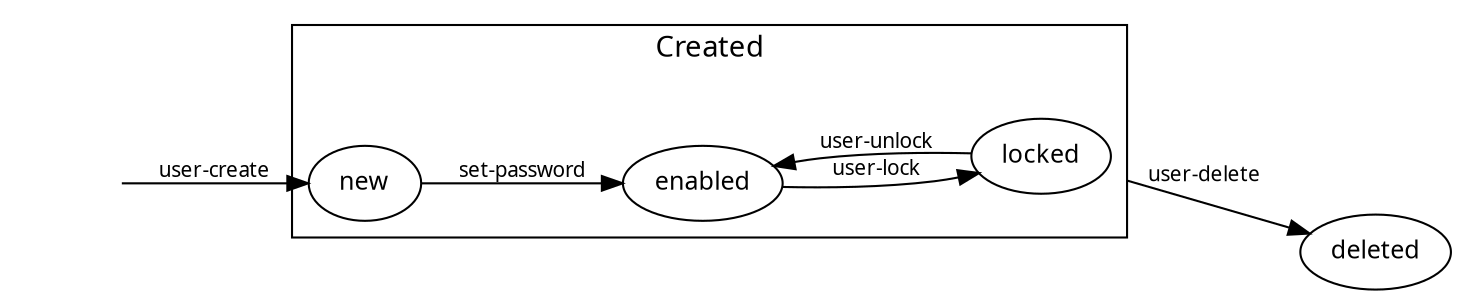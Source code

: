 digraph User {
  rankdir = "LR"; compound=true;  fontname = "Cantarell"; fontnames="svg"; fontsize=14;

  node [fontname="Cantarell",fontsize=12];
  edge [fontname="Cantarell",fontsize=10];


  deleted [label="deleted"];

  start [style=invis];

  start -> new [label="user-create"];

  subgraph cluster0 {
    label="Created"

    new -> enabled [label="set-password"];
    enabled -> locked [label="user-lock"];
    locked -> enabled [label="user-unlock"];
  }

    new -> deleted [style=invis];
    enabled -> deleted [style=invis];
    locked -> deleted [ltail=cluster0,label="user-delete"];

}